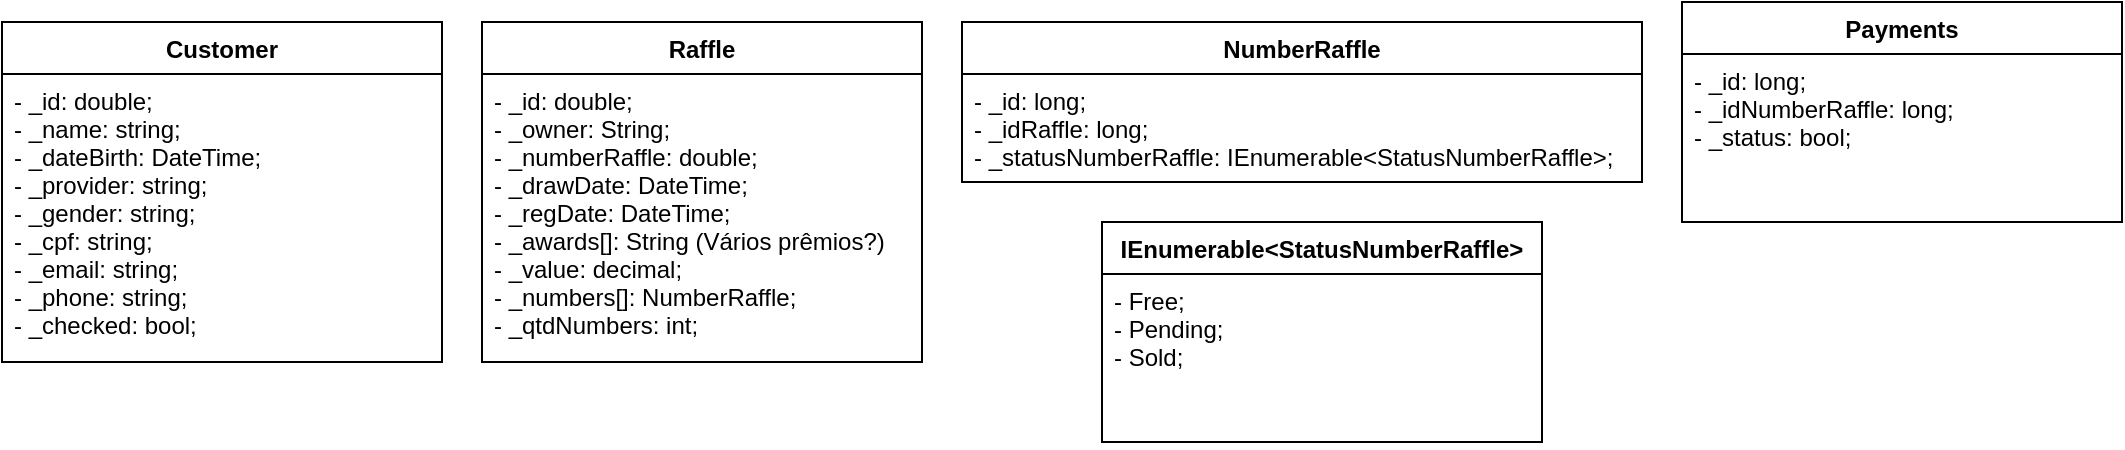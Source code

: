 <mxfile version="20.8.10" type="device"><diagram name="Página-1" id="hXLfndl4yPce1sDbQTde"><mxGraphModel dx="1434" dy="877" grid="1" gridSize="10" guides="1" tooltips="1" connect="1" arrows="1" fold="1" page="1" pageScale="1" pageWidth="1169" pageHeight="827" math="0" shadow="0"><root><mxCell id="0"/><mxCell id="1" parent="0"/><mxCell id="rS1y9jgfLX80U0ggyYpu-2" value="Customer" style="swimlane;fontStyle=1;align=center;verticalAlign=top;childLayout=stackLayout;horizontal=1;startSize=26;horizontalStack=0;resizeParent=1;resizeParentMax=0;resizeLast=0;collapsible=1;marginBottom=0;" parent="1" vertex="1"><mxGeometry x="55" y="170" width="220" height="170" as="geometry"/></mxCell><mxCell id="rS1y9jgfLX80U0ggyYpu-3" value="- _id: double;&#10;- _name: string;&#10;- _dateBirth: DateTime;&#10;- _provider: string;&#10;- _gender: string;&#10;- _cpf: string;&#10;- _email: string;&#10;- _phone: string;&#10;- _checked: bool;" style="text;strokeColor=none;fillColor=none;align=left;verticalAlign=top;spacingLeft=4;spacingRight=4;overflow=hidden;rotatable=0;points=[[0,0.5],[1,0.5]];portConstraint=eastwest;" parent="rS1y9jgfLX80U0ggyYpu-2" vertex="1"><mxGeometry y="26" width="220" height="144" as="geometry"/></mxCell><mxCell id="rS1y9jgfLX80U0ggyYpu-6" value="Raffle" style="swimlane;fontStyle=1;align=center;verticalAlign=top;childLayout=stackLayout;horizontal=1;startSize=26;horizontalStack=0;resizeParent=1;resizeParentMax=0;resizeLast=0;collapsible=1;marginBottom=0;" parent="1" vertex="1"><mxGeometry x="295" y="170" width="220" height="170" as="geometry"/></mxCell><mxCell id="rS1y9jgfLX80U0ggyYpu-7" value="- _id: double;&#10;- _owner: String;&#10;- _numberRaffle: double;&#10;- _drawDate: DateTime;&#10;- _regDate: DateTime;&#10;- _awards[]: String (Vários prêmios?)&#10;- _value: decimal;&#10;- _numbers[]: NumberRaffle;&#10;- _qtdNumbers: int;" style="text;strokeColor=none;fillColor=none;align=left;verticalAlign=top;spacingLeft=4;spacingRight=4;overflow=hidden;rotatable=0;points=[[0,0.5],[1,0.5]];portConstraint=eastwest;" parent="rS1y9jgfLX80U0ggyYpu-6" vertex="1"><mxGeometry y="26" width="220" height="144" as="geometry"/></mxCell><mxCell id="rS1y9jgfLX80U0ggyYpu-23" value="Payments" style="swimlane;fontStyle=1;align=center;verticalAlign=top;childLayout=stackLayout;horizontal=1;startSize=26;horizontalStack=0;resizeParent=1;resizeParentMax=0;resizeLast=0;collapsible=1;marginBottom=0;" parent="1" vertex="1"><mxGeometry x="895" y="160" width="220" height="110" as="geometry"/></mxCell><mxCell id="rS1y9jgfLX80U0ggyYpu-24" value="- _id: long;&#10;- _idNumberRaffle: long;&#10;- _status: bool;" style="text;strokeColor=none;fillColor=none;align=left;verticalAlign=top;spacingLeft=4;spacingRight=4;overflow=hidden;rotatable=0;points=[[0,0.5],[1,0.5]];portConstraint=eastwest;" parent="rS1y9jgfLX80U0ggyYpu-23" vertex="1"><mxGeometry y="26" width="220" height="84" as="geometry"/></mxCell><mxCell id="rS1y9jgfLX80U0ggyYpu-30" value="NumberRaffle" style="swimlane;fontStyle=1;align=center;verticalAlign=top;childLayout=stackLayout;horizontal=1;startSize=26;horizontalStack=0;resizeParent=1;resizeParentMax=0;resizeLast=0;collapsible=1;marginBottom=0;" parent="1" vertex="1"><mxGeometry x="535" y="170" width="340" height="80" as="geometry"/></mxCell><mxCell id="rS1y9jgfLX80U0ggyYpu-31" value="- _id: long;&#10;- _idRaffle: long;&#10;- _statusNumberRaffle: IEnumerable&lt;StatusNumberRaffle&gt;;" style="text;strokeColor=none;fillColor=none;align=left;verticalAlign=top;spacingLeft=4;spacingRight=4;overflow=hidden;rotatable=0;points=[[0,0.5],[1,0.5]];portConstraint=eastwest;" parent="rS1y9jgfLX80U0ggyYpu-30" vertex="1"><mxGeometry y="26" width="340" height="54" as="geometry"/></mxCell><mxCell id="1xSlOBEgiANFpqKccaa9-2" value="IEnumerable&lt;StatusNumberRaffle&gt;" style="swimlane;fontStyle=1;align=center;verticalAlign=top;childLayout=stackLayout;horizontal=1;startSize=26;horizontalStack=0;resizeParent=1;resizeParentMax=0;resizeLast=0;collapsible=1;marginBottom=0;" parent="1" vertex="1"><mxGeometry x="605" y="270" width="220" height="110" as="geometry"/></mxCell><mxCell id="1xSlOBEgiANFpqKccaa9-3" value="- Free;&#10;- Pending;&#10;- Sold;" style="text;strokeColor=none;fillColor=none;align=left;verticalAlign=top;spacingLeft=4;spacingRight=4;overflow=hidden;rotatable=0;points=[[0,0.5],[1,0.5]];portConstraint=eastwest;" parent="1xSlOBEgiANFpqKccaa9-2" vertex="1"><mxGeometry y="26" width="220" height="84" as="geometry"/></mxCell></root></mxGraphModel></diagram></mxfile>